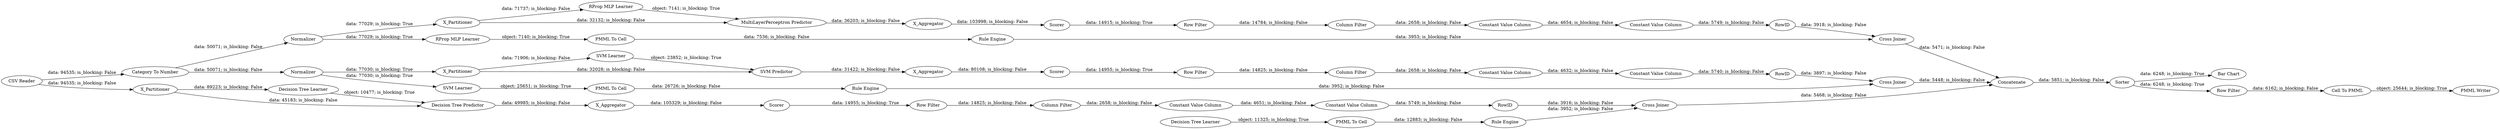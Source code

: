 digraph {
	"-2507773354567192956_34" [label="PMML To Cell"]
	"7889414723683911171_39" [label=Scorer]
	"6369959696012432103_292" [label="Constant Value Column"]
	"9078835248139332352_9" [label="Row Filter"]
	"-9171331999664615004_41" [label=Scorer]
	"6236591785574044565_294" [label="Column Filter"]
	"6369959696012432103_294" [label="Column Filter"]
	"768413225343490105_22" [label="PMML To Cell"]
	"6369959696012432103_293" [label=RowID]
	"-9171331999664615004_32" [label="SVM Predictor"]
	"7289917625369286176_54" [label="Cell To PMML"]
	"7289917625369286176_62" [label="CSV Reader"]
	"6236591785574044565_293" [label=RowID]
	"1198749761853244792_33" [label="Decision Tree Learner"]
	"6236591785574044565_290" [label="Constant Value Column"]
	"-1700196652734529043_38" [label="Cross Joiner"]
	"-1700196652734529043_40" [label=Scorer]
	"-2507773354567192956_35" [label="Rule Engine"]
	"9078835248139332352_290" [label="Constant Value Column"]
	"6369959696012432103_9" [label="Row Filter"]
	"-9171331999664615004_31" [label="SVM Learner"]
	"768413225343490105_35" [label="RProp MLP Learner"]
	"-2507773354567192956_33" [label="SVM Learner"]
	"-9171331999664615004_2" [label=X_Partitioner]
	"9078835248139332352_293" [label=RowID]
	"6236591785574044565_9" [label="Row Filter"]
	"768413225343490105_34" [label="Rule Engine"]
	"7889414723683911171_7" [label=X_Aggregator]
	"-1700196652734529043_7" [label=X_Aggregator]
	"7289917625369286176_60" [label=Concatenate]
	"7889414723683911171_32" [label="Decision Tree Predictor"]
	"1198749761853244792_28" [label="PMML To Cell"]
	"7289917625369286176_59" [label="Bar Chart"]
	"-9171331999664615004_40" [label=Normalizer]
	"6236591785574044565_292" [label="Constant Value Column"]
	"7289917625369286176_52" [label=Sorter]
	"9078835248139332352_292" [label="Constant Value Column"]
	"7289917625369286176_53" [label="Row Filter"]
	"-1700196652734529043_32" [label="MultiLayerPerceptron Predictor"]
	"-1700196652734529043_39" [label=Normalizer]
	"7289917625369286176_61" [label="PMML Writer"]
	"-1700196652734529043_31" [label="RProp MLP Learner"]
	"1198749761853244792_34" [label="Rule Engine"]
	"7889414723683911171_31" [label="Decision Tree Learner"]
	"6369959696012432103_290" [label="Constant Value Column"]
	"-1700196652734529043_2" [label=X_Partitioner]
	"9078835248139332352_294" [label="Column Filter"]
	"-9171331999664615004_39" [label="Cross Joiner"]
	"7889414723683911171_2" [label=X_Partitioner]
	"7889414723683911171_38" [label="Cross Joiner"]
	"7289917625369286176_58" [label="Category To Number"]
	"-9171331999664615004_7" [label=X_Aggregator]
	"1198749761853244792_34" -> "7889414723683911171_38" [label="data: 3952; is_blocking: False"]
	"7889414723683911171_32" -> "7889414723683911171_7" [label="data: 49985; is_blocking: False"]
	"-9171331999664615004_39" -> "7289917625369286176_60" [label="data: 5448; is_blocking: False"]
	"7289917625369286176_58" -> "-9171331999664615004_40" [label="data: 50071; is_blocking: False"]
	"6369959696012432103_9" -> "6369959696012432103_294" [label="data: 14825; is_blocking: False"]
	"-9171331999664615004_32" -> "-9171331999664615004_7" [label="data: 31422; is_blocking: False"]
	"6236591785574044565_9" -> "6236591785574044565_294" [label="data: 14825; is_blocking: False"]
	"-9171331999664615004_7" -> "-9171331999664615004_41" [label="data: 80108; is_blocking: False"]
	"6369959696012432103_292" -> "6369959696012432103_293" [label="data: 5740; is_blocking: False"]
	"7289917625369286176_52" -> "7289917625369286176_59" [label="data: 6248; is_blocking: True"]
	"-1700196652734529043_40" -> "9078835248139332352_9" [label="data: 14915; is_blocking: True"]
	"-1700196652734529043_7" -> "-1700196652734529043_40" [label="data: 103998; is_blocking: False"]
	"7289917625369286176_54" -> "7289917625369286176_61" [label="object: 25644; is_blocking: True"]
	"-1700196652734529043_39" -> "768413225343490105_35" [label="data: 77029; is_blocking: True"]
	"-1700196652734529043_38" -> "7289917625369286176_60" [label="data: 5471; is_blocking: False"]
	"7289917625369286176_60" -> "7289917625369286176_52" [label="data: 5851; is_blocking: False"]
	"6236591785574044565_290" -> "6236591785574044565_292" [label="data: 4651; is_blocking: False"]
	"9078835248139332352_292" -> "9078835248139332352_293" [label="data: 5749; is_blocking: False"]
	"-9171331999664615004_31" -> "-9171331999664615004_32" [label="object: 23852; is_blocking: True"]
	"6369959696012432103_294" -> "6369959696012432103_290" [label="data: 2658; is_blocking: False"]
	"7889414723683911171_38" -> "7289917625369286176_60" [label="data: 5468; is_blocking: False"]
	"-9171331999664615004_2" -> "-9171331999664615004_32" [label="data: 32028; is_blocking: False"]
	"6236591785574044565_292" -> "6236591785574044565_293" [label="data: 5749; is_blocking: False"]
	"7889414723683911171_31" -> "7889414723683911171_32" [label="object: 10477; is_blocking: True"]
	"-9171331999664615004_40" -> "-9171331999664615004_2" [label="data: 77030; is_blocking: True"]
	"-1700196652734529043_39" -> "-1700196652734529043_2" [label="data: 77029; is_blocking: True"]
	"7289917625369286176_52" -> "7289917625369286176_53" [label="data: 6248; is_blocking: True"]
	"6369959696012432103_290" -> "6369959696012432103_292" [label="data: 4632; is_blocking: False"]
	"1198749761853244792_33" -> "1198749761853244792_28" [label="object: 11325; is_blocking: True"]
	"768413225343490105_34" -> "-1700196652734529043_38" [label="data: 3953; is_blocking: False"]
	"6236591785574044565_293" -> "7889414723683911171_38" [label="data: 3916; is_blocking: False"]
	"7889414723683911171_39" -> "6236591785574044565_9" [label="data: 14955; is_blocking: True"]
	"-1700196652734529043_2" -> "-1700196652734529043_32" [label="data: 32132; is_blocking: False"]
	"7889414723683911171_2" -> "7889414723683911171_31" [label="data: 89223; is_blocking: False"]
	"7289917625369286176_62" -> "7889414723683911171_2" [label="data: 94535; is_blocking: False"]
	"1198749761853244792_28" -> "1198749761853244792_34" [label="data: 12883; is_blocking: False"]
	"-9171331999664615004_2" -> "-9171331999664615004_31" [label="data: 71906; is_blocking: False"]
	"6369959696012432103_293" -> "-9171331999664615004_39" [label="data: 3897; is_blocking: False"]
	"9078835248139332352_293" -> "-1700196652734529043_38" [label="data: 3918; is_blocking: False"]
	"768413225343490105_35" -> "768413225343490105_22" [label="object: 7140; is_blocking: True"]
	"7889414723683911171_2" -> "7889414723683911171_32" [label="data: 45183; is_blocking: False"]
	"768413225343490105_22" -> "768413225343490105_34" [label="data: 7536; is_blocking: False"]
	"7289917625369286176_53" -> "7289917625369286176_54" [label="data: 6162; is_blocking: False"]
	"-9171331999664615004_41" -> "6369959696012432103_9" [label="data: 14955; is_blocking: True"]
	"9078835248139332352_9" -> "9078835248139332352_294" [label="data: 14784; is_blocking: False"]
	"-1700196652734529043_2" -> "-1700196652734529043_31" [label="data: 71737; is_blocking: False"]
	"7289917625369286176_62" -> "7289917625369286176_58" [label="data: 94535; is_blocking: False"]
	"7889414723683911171_7" -> "7889414723683911171_39" [label="data: 105329; is_blocking: False"]
	"-1700196652734529043_31" -> "-1700196652734529043_32" [label="object: 7141; is_blocking: True"]
	"-2507773354567192956_35" -> "-9171331999664615004_39" [label="data: 3952; is_blocking: False"]
	"6236591785574044565_294" -> "6236591785574044565_290" [label="data: 2658; is_blocking: False"]
	"-9171331999664615004_40" -> "-2507773354567192956_33" [label="data: 77030; is_blocking: True"]
	"-2507773354567192956_34" -> "-2507773354567192956_35" [label="data: 26726; is_blocking: False"]
	"-2507773354567192956_33" -> "-2507773354567192956_34" [label="object: 25651; is_blocking: True"]
	"9078835248139332352_290" -> "9078835248139332352_292" [label="data: 4654; is_blocking: False"]
	"-1700196652734529043_32" -> "-1700196652734529043_7" [label="data: 36203; is_blocking: False"]
	"7289917625369286176_58" -> "-1700196652734529043_39" [label="data: 50071; is_blocking: False"]
	"9078835248139332352_294" -> "9078835248139332352_290" [label="data: 2658; is_blocking: False"]
	rankdir=LR
}
